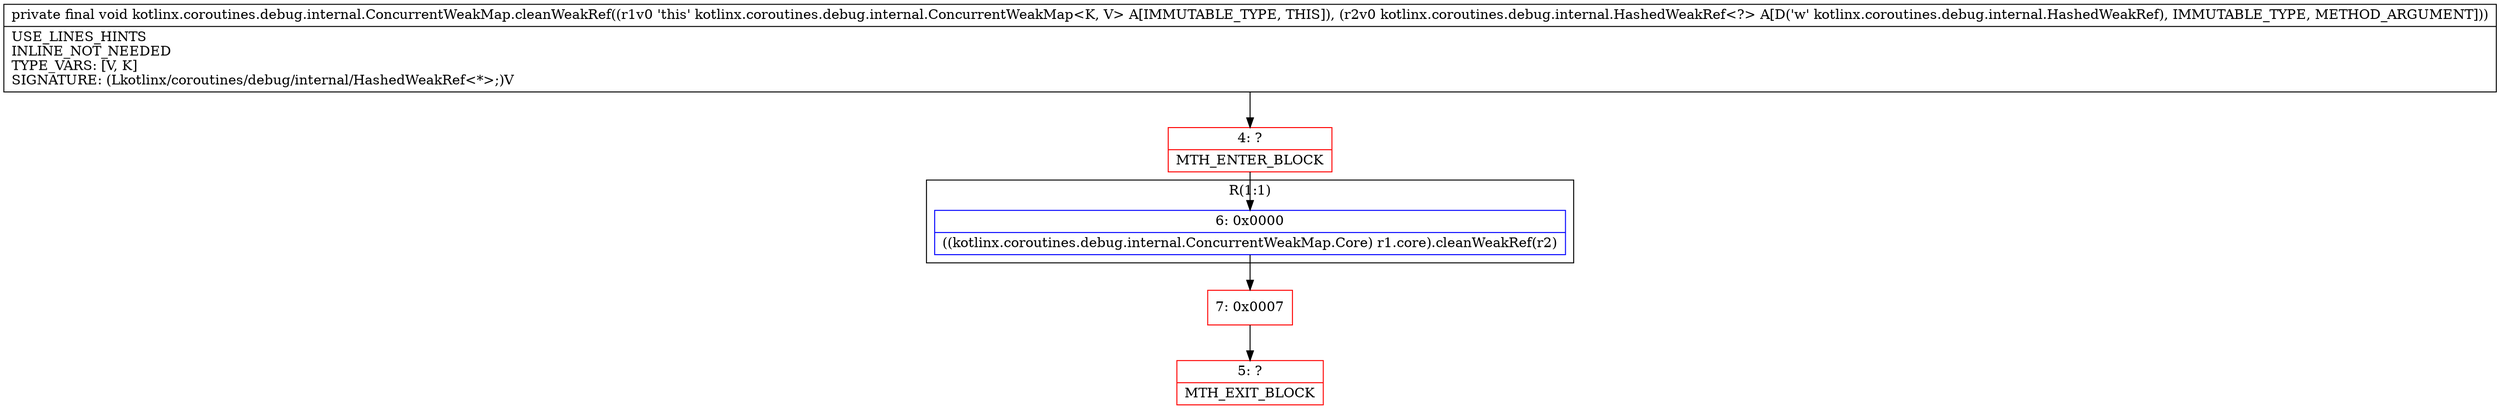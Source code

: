 digraph "CFG forkotlinx.coroutines.debug.internal.ConcurrentWeakMap.cleanWeakRef(Lkotlinx\/coroutines\/debug\/internal\/HashedWeakRef;)V" {
subgraph cluster_Region_1962559043 {
label = "R(1:1)";
node [shape=record,color=blue];
Node_6 [shape=record,label="{6\:\ 0x0000|((kotlinx.coroutines.debug.internal.ConcurrentWeakMap.Core) r1.core).cleanWeakRef(r2)\l}"];
}
Node_4 [shape=record,color=red,label="{4\:\ ?|MTH_ENTER_BLOCK\l}"];
Node_7 [shape=record,color=red,label="{7\:\ 0x0007}"];
Node_5 [shape=record,color=red,label="{5\:\ ?|MTH_EXIT_BLOCK\l}"];
MethodNode[shape=record,label="{private final void kotlinx.coroutines.debug.internal.ConcurrentWeakMap.cleanWeakRef((r1v0 'this' kotlinx.coroutines.debug.internal.ConcurrentWeakMap\<K, V\> A[IMMUTABLE_TYPE, THIS]), (r2v0 kotlinx.coroutines.debug.internal.HashedWeakRef\<?\> A[D('w' kotlinx.coroutines.debug.internal.HashedWeakRef), IMMUTABLE_TYPE, METHOD_ARGUMENT]))  | USE_LINES_HINTS\lINLINE_NOT_NEEDED\lTYPE_VARS: [V, K]\lSIGNATURE: (Lkotlinx\/coroutines\/debug\/internal\/HashedWeakRef\<*\>;)V\l}"];
MethodNode -> Node_4;Node_6 -> Node_7;
Node_4 -> Node_6;
Node_7 -> Node_5;
}

